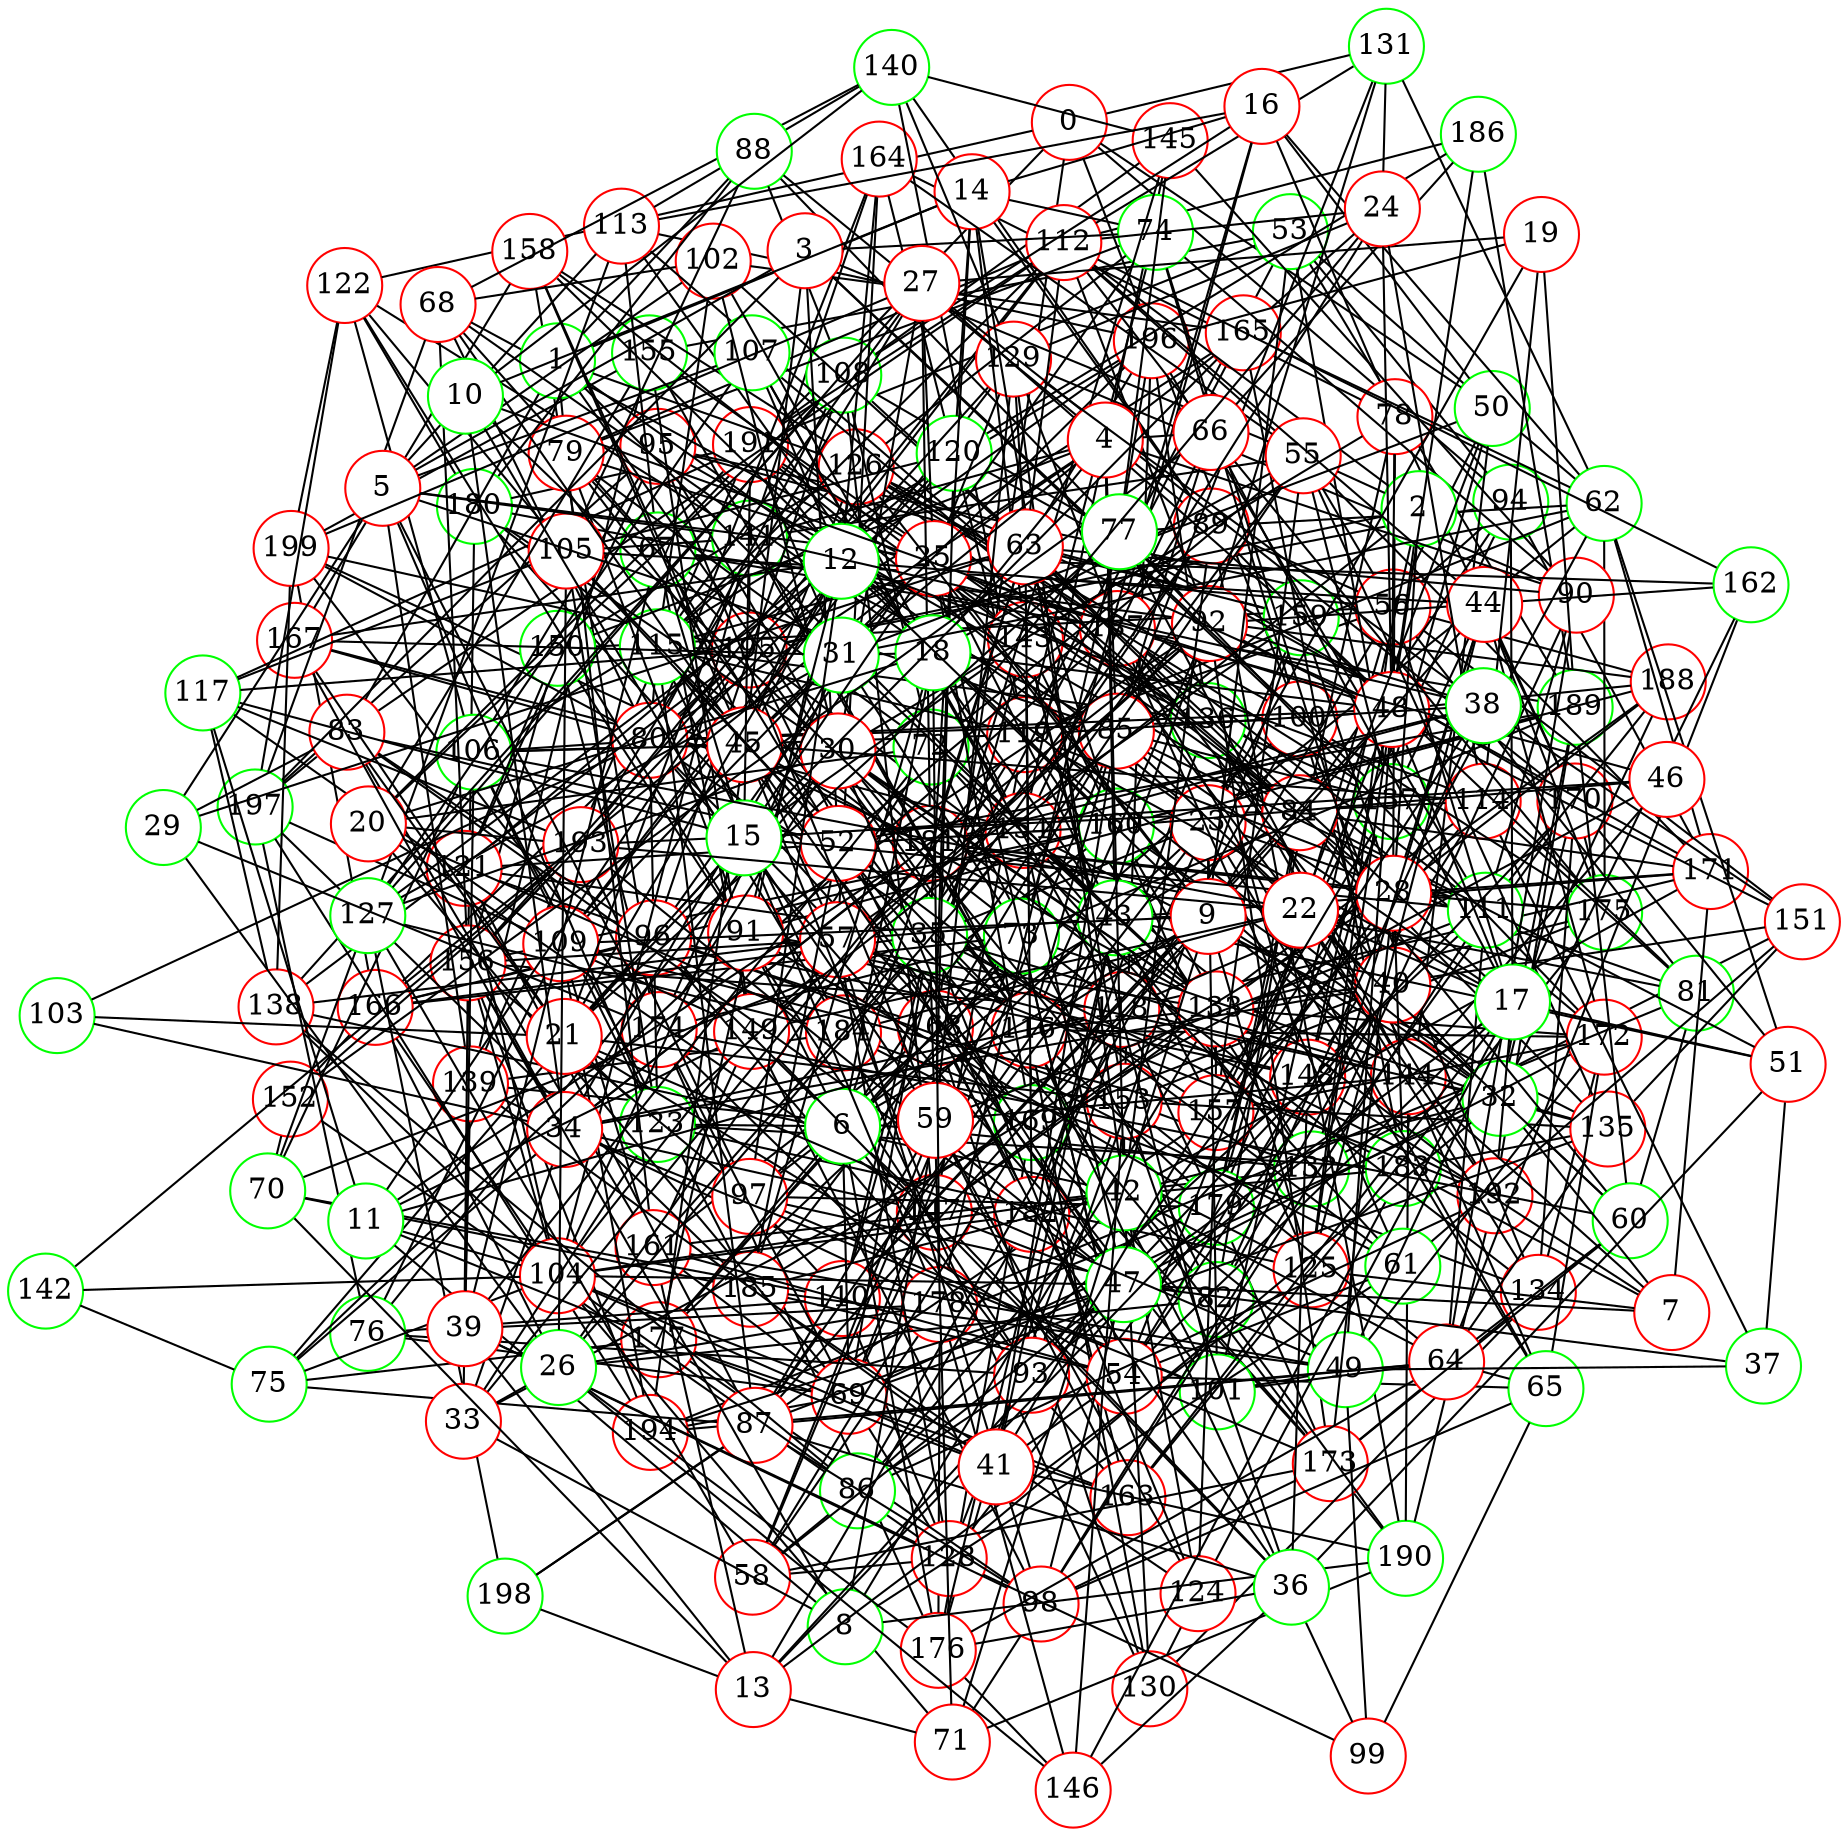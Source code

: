 graph {
graph ["layout"="fdp"]
node ["style"="filled","fillcolor"="white","fixedsize"="true","shape"="circle"]
"0" ["color"="red"]
"50" ["color"="green"]
"148" ["color"="red"]
"195" ["color"="red"]
"199" ["color"="red"]
"53" ["color"="green"]
"119" ["color"="red"]
"132" ["color"="green"]
"160" ["color"="green"]
"166" ["color"="red"]
"184" ["color"="red"]
"188" ["color"="red"]
"189" ["color"="green"]
"192" ["color"="red"]
"161" ["color"="red"]
"168" ["color"="red"]
"173" ["color"="red"]
"179" ["color"="green"]
"194" ["color"="red"]
"197" ["color"="green"]
"190" ["color"="green"]
"177" ["color"="red"]
"151" ["color"="red"]
"153" ["color"="red"]
"196" ["color"="red"]
"175" ["color"="green"]
"181" ["color"="red"]
"154" ["color"="red"]
"167" ["color"="red"]
"170" ["color"="red"]
"139" ["color"="red"]
"178" ["color"="red"]
"155" ["color"="green"]
"156" ["color"="red"]
"193" ["color"="red"]
"180" ["color"="green"]
"187" ["color"="red"]
"191" ["color"="red"]
"164" ["color"="red"]
"140" ["color"="green"]
"145" ["color"="red"]
"144" ["color"="red"]
"147" ["color"="red"]
"183" ["color"="green"]
"137" ["color"="green"]
"143" ["color"="red"]
"169" ["color"="green"]
"176" ["color"="red"]
"158" ["color"="red"]
"174" ["color"="red"]
"94" ["color"="green"]
"171" ["color"="red"]
"157" ["color"="red"]
"198" ["color"="green"]
"172" ["color"="red"]
"56" ["color"="red"]
"78" ["color"="red"]
"81" ["color"="green"]
"114" ["color"="red"]
"159" ["color"="green"]
"182" ["color"="red"]
"150" ["color"="green"]
"89" ["color"="red"]
"125" ["color"="red"]
"95" ["color"="red"]
"121" ["color"="red"]
"106" ["color"="green"]
"185" ["color"="red"]
"122" ["color"="red"]
"141" ["color"="green"]
"123" ["color"="green"]
"62" ["color"="green"]
"131" ["color"="green"]
"165" ["color"="red"]
"67" ["color"="green"]
"113" ["color"="red"]
"68" ["color"="red"]
"80" ["color"="red"]
"100" ["color"="red"]
"134" ["color"="red"]
"126" ["color"="red"]
"103" ["color"="green"]
"108" ["color"="green"]
"138" ["color"="red"]
"115" ["color"="green"]
"136" ["color"="green"]
"118" ["color"="red"]
"102" ["color"="red"]
"149" ["color"="red"]
"72" ["color"="green"]
"82" ["color"="green"]
"97" ["color"="red"]
"101" ["color"="green"]
"110" ["color"="red"]
"128" ["color"="red"]
"152" ["color"="red"]
"84" ["color"="red"]
"135" ["color"="red"]
"1" ["color"="green"]
"83" ["color"="red"]
"96" ["color"="red"]
"163" ["color"="red"]
"112" ["color"="red"]
"162" ["color"="green"]
"186" ["color"="green"]
"116" ["color"="red"]
"130" ["color"="red"]
"133" ["color"="red"]
"23" ["color"="red"]
"32" ["color"="green"]
"69" ["color"="red"]
"85" ["color"="red"]
"111" ["color"="green"]
"76" ["color"="green"]
"93" ["color"="red"]
"109" ["color"="red"]
"129" ["color"="red"]
"117" ["color"="green"]
"120" ["color"="green"]
"40" ["color"="red"]
"54" ["color"="red"]
"65" ["color"="green"]
"98" ["color"="red"]
"99" ["color"="red"]
"73" ["color"="green"]
"61" ["color"="green"]
"74" ["color"="green"]
"90" ["color"="red"]
"79" ["color"="red"]
"91" ["color"="red"]
"92" ["color"="red"]
"42" ["color"="green"]
"64" ["color"="red"]
"87" ["color"="red"]
"104" ["color"="red"]
"142" ["color"="green"]
"49" ["color"="green"]
"86" ["color"="green"]
"124" ["color"="red"]
"60" ["color"="green"]
"35" ["color"="green"]
"70" ["color"="green"]
"71" ["color"="red"]
"88" ["color"="green"]
"105" ["color"="red"]
"43" ["color"="green"]
"51" ["color"="red"]
"57" ["color"="red"]
"14" ["color"="red"]
"16" ["color"="red"]
"2" ["color"="green"]
"48" ["color"="red"]
"55" ["color"="red"]
"28" ["color"="red"]
"107" ["color"="green"]
"127" ["color"="green"]
"44" ["color"="red"]
"3" ["color"="red"]
"52" ["color"="red"]
"5" ["color"="red"]
"25" ["color"="red"]
"27" ["color"="red"]
"30" ["color"="red"]
"29" ["color"="green"]
"63" ["color"="red"]
"45" ["color"="red"]
"47" ["color"="green"]
"58" ["color"="red"]
"59" ["color"="red"]
"4" ["color"="red"]
"18" ["color"="green"]
"20" ["color"="red"]
"31" ["color"="green"]
"34" ["color"="red"]
"75" ["color"="green"]
"66" ["color"="red"]
"6" ["color"="green"]
"9" ["color"="red"]
"12" ["color"="green"]
"21" ["color"="red"]
"77" ["color"="green"]
"7" ["color"="red"]
"8" ["color"="green"]
"33" ["color"="red"]
"11" ["color"="green"]
"10" ["color"="green"]
"13" ["color"="red"]
"39" ["color"="red"]
"15" ["color"="green"]
"46" ["color"="red"]
"17" ["color"="green"]
"22" ["color"="red"]
"19" ["color"="red"]
"24" ["color"="red"]
"26" ["color"="green"]
"146" ["color"="red"]
"36" ["color"="green"]
"37" ["color"="green"]
"38" ["color"="green"]
"41" ["color"="red"]
"0" -- "50"
"0" -- "67"
"0" -- "131"
"0" -- "100"
"0" -- "168"
"0" -- "122"
"0" -- "94"
"50" -- "148"
"50" -- "53"
"50" -- "183"
"50" -- "56"
"50" -- "62"
"148" -- "195"
"195" -- "199"
"53" -- "119"
"53" -- "137"
"53" -- "155"
"53" -- "189"
"53" -- "94"
"53" -- "191"
"119" -- "132"
"119" -- "164"
"119" -- "140"
"119" -- "144"
"119" -- "147"
"119" -- "184"
"132" -- "160"
"132" -- "161"
"132" -- "151"
"132" -- "153"
"132" -- "154"
"132" -- "170"
"132" -- "139"
"160" -- "166"
"160" -- "184"
"160" -- "188"
"160" -- "189"
"166" -- "195"
"166" -- "199"
"189" -- "192"
"161" -- "168"
"168" -- "173"
"168" -- "177"
"173" -- "179"
"173" -- "190"
"179" -- "194"
"194" -- "197"
"190" -- "192"
"153" -- "196"
"153" -- "175"
"175" -- "181"
"181" -- "199"
"154" -- "192"
"154" -- "161"
"154" -- "167"
"154" -- "181"
"170" -- "175"
"139" -- "178"
"139" -- "184"
"139" -- "155"
"139" -- "156"
"139" -- "191"
"155" -- "199"
"156" -- "160"
"156" -- "193"
"156" -- "194"
"156" -- "180"
"180" -- "187"
"180" -- "191"
"187" -- "189"
"140" -- "145"
"145" -- "154"
"145" -- "191"
"144" -- "190"
"147" -- "183"
"137" -- "179"
"137" -- "143"
"143" -- "160"
"143" -- "169"
"143" -- "158"
"143" -- "191"
"169" -- "173"
"169" -- "176"
"169" -- "180"
"176" -- "178"
"158" -- "160"
"158" -- "167"
"158" -- "187"
"158" -- "174"
"174" -- "199"
"174" -- "176"
"174" -- "178"
"174" -- "187"
"94" -- "195"
"94" -- "171"
"94" -- "157"
"157" -- "198"
"157" -- "172"
"172" -- "187"
"56" -- "78"
"56" -- "81"
"56" -- "179"
"56" -- "150"
"56" -- "119"
"56" -- "151"
"56" -- "89"
"56" -- "188"
"56" -- "125"
"56" -- "94"
"56" -- "95"
"78" -- "179"
"78" -- "164"
"78" -- "170"
"81" -- "114"
"81" -- "178"
"81" -- "181"
"81" -- "159"
"114" -- "193"
"114" -- "147"
"114" -- "148"
"114" -- "157"
"159" -- "182"
"182" -- "195"
"150" -- "156"
"150" -- "174"
"89" -- "140"
"89" -- "143"
"89" -- "184"
"89" -- "190"
"125" -- "160"
"125" -- "184"
"95" -- "197"
"95" -- "121"
"95" -- "106"
"95" -- "159"
"121" -- "160"
"121" -- "150"
"121" -- "153"
"106" -- "196"
"106" -- "119"
"106" -- "185"
"106" -- "122"
"106" -- "123"
"185" -- "197"
"122" -- "180"
"122" -- "197"
"122" -- "199"
"122" -- "141"
"141" -- "195"
"141" -- "164"
"123" -- "183"
"123" -- "125"
"62" -- "131"
"62" -- "165"
"62" -- "119"
"62" -- "89"
"62" -- "171"
"62" -- "175"
"165" -- "195"
"165" -- "183"
"67" -- "113"
"67" -- "68"
"67" -- "149"
"67" -- "72"
"67" -- "187"
"67" -- "188"
"113" -- "196"
"113" -- "140"
"68" -- "80"
"68" -- "197"
"68" -- "102"
"68" -- "136"
"68" -- "140"
"68" -- "156"
"80" -- "195"
"80" -- "100"
"80" -- "164"
"80" -- "103"
"80" -- "167"
"80" -- "199"
"80" -- "168"
"80" -- "106"
"80" -- "108"
"80" -- "115"
"80" -- "123"
"80" -- "157"
"100" -- "144"
"100" -- "134"
"100" -- "188"
"100" -- "126"
"100" -- "175"
"134" -- "184"
"134" -- "170"
"134" -- "172"
"134" -- "173"
"126" -- "177"
"126" -- "150"
"126" -- "137"
"108" -- "147"
"108" -- "138"
"108" -- "170"
"108" -- "187"
"138" -- "195"
"138" -- "199"
"115" -- "195"
"115" -- "136"
"115" -- "169"
"115" -- "180"
"115" -- "118"
"115" -- "119"
"115" -- "184"
"115" -- "126"
"136" -- "144"
"136" -- "192"
"136" -- "148"
"136" -- "196"
"136" -- "182"
"136" -- "191"
"118" -- "176"
"118" -- "192"
"118" -- "179"
"118" -- "171"
"118" -- "156"
"118" -- "143"
"102" -- "115"
"102" -- "165"
"102" -- "187"
"149" -- "161"
"149" -- "197"
"149" -- "155"
"72" -- "82"
"72" -- "149"
"72" -- "89"
"72" -- "108"
"82" -- "97"
"82" -- "84"
"82" -- "190"
"97" -- "193"
"97" -- "179"
"97" -- "100"
"97" -- "101"
"97" -- "156"
"97" -- "110"
"101" -- "181"
"101" -- "168"
"101" -- "143"
"110" -- "128"
"110" -- "143"
"128" -- "152"
"128" -- "153"
"152" -- "193"
"152" -- "166"
"84" -- "135"
"84" -- "168"
"84" -- "171"
"84" -- "110"
"84" -- "113"
"84" -- "179"
"84" -- "155"
"84" -- "94"
"84" -- "126"
"84" -- "95"
"135" -- "144"
"135" -- "151"
"135" -- "183"
"135" -- "153"
"135" -- "154"
"1" -- "83"
"1" -- "116"
"1" -- "23"
"1" -- "88"
"1" -- "43"
"1" -- "14"
"1" -- "126"
"1" -- "79"
"83" -- "96"
"83" -- "112"
"83" -- "161"
"83" -- "197"
"96" -- "163"
"96" -- "148"
"96" -- "166"
"96" -- "168"
"96" -- "108"
"163" -- "177"
"163" -- "169"
"163" -- "175"
"112" -- "193"
"112" -- "162"
"112" -- "131"
"112" -- "195"
"112" -- "115"
"112" -- "186"
"112" -- "191"
"186" -- "189"
"116" -- "130"
"116" -- "195"
"116" -- "133"
"116" -- "172"
"116" -- "141"
"116" -- "179"
"116" -- "155"
"130" -- "134"
"130" -- "168"
"130" -- "184"
"133" -- "172"
"133" -- "175"
"133" -- "147"
"133" -- "180"
"133" -- "151"
"133" -- "154"
"133" -- "188"
"133" -- "157"
"23" -- "32"
"23" -- "65"
"23" -- "81"
"23" -- "177"
"23" -- "35"
"23" -- "101"
"23" -- "62"
"23" -- "110"
"23" -- "191"
"32" -- "128"
"32" -- "160"
"32" -- "162"
"32" -- "69"
"32" -- "135"
"32" -- "40"
"32" -- "73"
"32" -- "42"
"32" -- "170"
"32" -- "85"
"32" -- "118"
"32" -- "60"
"32" -- "189"
"69" -- "128"
"69" -- "161"
"69" -- "194"
"69" -- "147"
"69" -- "85"
"69" -- "135"
"69" -- "76"
"69" -- "174"
"85" -- "131"
"85" -- "168"
"85" -- "137"
"85" -- "141"
"85" -- "111"
"85" -- "116"
"111" -- "148"
"111" -- "196"
"111" -- "119"
"111" -- "187"
"111" -- "188"
"76" -- "197"
"76" -- "93"
"76" -- "109"
"76" -- "110"
"93" -- "144"
"93" -- "150"
"93" -- "170"
"93" -- "159"
"109" -- "129"
"109" -- "161"
"109" -- "194"
"109" -- "117"
"109" -- "120"
"109" -- "157"
"129" -- "187"
"129" -- "140"
"129" -- "156"
"117" -- "193"
"117" -- "195"
"117" -- "138"
"117" -- "191"
"120" -- "168"
"120" -- "121"
"120" -- "186"
"120" -- "171"
"120" -- "156"
"40" -- "128"
"40" -- "82"
"40" -- "54"
"40" -- "169"
"40" -- "74"
"40" -- "187"
"40" -- "78"
"54" -- "65"
"54" -- "161"
"54" -- "168"
"54" -- "73"
"54" -- "173"
"54" -- "148"
"54" -- "185"
"54" -- "61"
"65" -- "144"
"65" -- "98"
"65" -- "99"
"65" -- "187"
"65" -- "172"
"98" -- "177"
"98" -- "132"
"98" -- "149"
"98" -- "173"
"98" -- "111"
"99" -- "128"
"99" -- "116"
"73" -- "177"
"73" -- "166"
"73" -- "185"
"73" -- "189"
"73" -- "174"
"61" -- "151"
"61" -- "72"
"61" -- "168"
"61" -- "187"
"74" -- "96"
"74" -- "100"
"74" -- "119"
"74" -- "90"
"74" -- "126"
"74" -- "79"
"90" -- "129"
"90" -- "145"
"90" -- "132"
"90" -- "111"
"79" -- "112"
"79" -- "161"
"79" -- "195"
"79" -- "91"
"91" -- "144"
"91" -- "179"
"91" -- "148"
"91" -- "133"
"91" -- "122"
"91" -- "92"
"91" -- "189"
"92" -- "162"
"92" -- "131"
"92" -- "169"
"92" -- "173"
"92" -- "112"
"92" -- "116"
"92" -- "149"
"92" -- "151"
"92" -- "123"
"42" -- "64"
"42" -- "129"
"42" -- "130"
"42" -- "104"
"42" -- "138"
"42" -- "171"
"42" -- "173"
"42" -- "49"
"42" -- "86"
"42" -- "89"
"42" -- "153"
"42" -- "185"
"42" -- "124"
"64" -- "176"
"64" -- "65"
"64" -- "162"
"64" -- "194"
"64" -- "101"
"64" -- "87"
"64" -- "135"
"64" -- "153"
"64" -- "90"
"64" -- "111"
"87" -- "98"
"87" -- "115"
"87" -- "198"
"87" -- "121"
"87" -- "110"
"104" -- "163"
"104" -- "166"
"104" -- "138"
"104" -- "141"
"104" -- "142"
"104" -- "149"
"104" -- "182"
"104" -- "121"
"104" -- "156"
"142" -- "193"
"49" -- "161"
"49" -- "99"
"49" -- "101"
"49" -- "185"
"49" -- "172"
"49" -- "188"
"86" -- "192"
"86" -- "100"
"86" -- "148"
"86" -- "104"
"86" -- "138"
"86" -- "93"
"124" -- "130"
"124" -- "185"
"124" -- "157"
"60" -- "64"
"60" -- "81"
"60" -- "84"
"60" -- "134"
"60" -- "173"
"60" -- "189"
"60" -- "174"
"35" -- "69"
"35" -- "165"
"35" -- "70"
"35" -- "166"
"35" -- "71"
"35" -- "110"
"35" -- "79"
"35" -- "144"
"35" -- "145"
"35" -- "116"
"35" -- "183"
"35" -- "89"
"35" -- "121"
"35" -- "124"
"70" -- "113"
"70" -- "152"
"70" -- "185"
"70" -- "106"
"70" -- "110"
"71" -- "98"
"71" -- "104"
"71" -- "190"
"88" -- "180"
"88" -- "89"
"88" -- "105"
"88" -- "92"
"88" -- "108"
"105" -- "116"
"105" -- "117"
"105" -- "120"
"105" -- "122"
"105" -- "123"
"105" -- "141"
"43" -- "97"
"43" -- "72"
"43" -- "171"
"43" -- "176"
"43" -- "113"
"43" -- "51"
"43" -- "87"
"43" -- "57"
"43" -- "157"
"51" -- "84"
"51" -- "170"
"51" -- "62"
"57" -- "128"
"57" -- "192"
"57" -- "98"
"57" -- "164"
"57" -- "138"
"57" -- "156"
"57" -- "158"
"57" -- "159"
"14" -- "16"
"14" -- "35"
"14" -- "120"
"14" -- "89"
"14" -- "153"
"14" -- "74"
"14" -- "143"
"16" -- "113"
"16" -- "50"
"16" -- "73"
"16" -- "187"
"16" -- "108"
"16" -- "62"
"16" -- "78"
"2" -- "48"
"2" -- "112"
"2" -- "195"
"2" -- "101"
"2" -- "149"
"2" -- "55"
"2" -- "28"
"48" -- "78"
"48" -- "110"
"48" -- "79"
"48" -- "80"
"48" -- "49"
"48" -- "148"
"48" -- "54"
"48" -- "89"
"48" -- "186"
"48" -- "125"
"48" -- "126"
"55" -- "164"
"55" -- "135"
"55" -- "137"
"55" -- "171"
"55" -- "141"
"55" -- "112"
"55" -- "56"
"55" -- "154"
"55" -- "157"
"28" -- "107"
"28" -- "171"
"28" -- "44"
"28" -- "173"
"28" -- "175"
"28" -- "181"
"28" -- "118"
"28" -- "183"
"28" -- "185"
"28" -- "188"
"28" -- "93"
"28" -- "62"
"28" -- "159"
"107" -- "118"
"107" -- "154"
"107" -- "127"
"127" -- "198"
"127" -- "184"
"44" -- "112"
"44" -- "132"
"44" -- "105"
"44" -- "137"
"44" -- "169"
"44" -- "170"
"44" -- "172"
"44" -- "125"
"44" -- "175"
"3" -- "52"
"3" -- "100"
"3" -- "5"
"3" -- "197"
"3" -- "55"
"3" -- "137"
"3" -- "74"
"3" -- "45"
"52" -- "82"
"52" -- "67"
"52" -- "83"
"52" -- "115"
"52" -- "55"
"52" -- "105"
"52" -- "185"
"52" -- "61"
"52" -- "189"
"5" -- "113"
"5" -- "85"
"5" -- "102"
"5" -- "25"
"5" -- "107"
"5" -- "123"
"5" -- "139"
"5" -- "29"
"5" -- "141"
"5" -- "174"
"25" -- "129"
"25" -- "162"
"25" -- "54"
"25" -- "166"
"25" -- "169"
"25" -- "27"
"25" -- "43"
"25" -- "109"
"27" -- "193"
"27" -- "115"
"27" -- "181"
"27" -- "199"
"27" -- "170"
"27" -- "30"
"27" -- "127"
"27" -- "159"
"30" -- "133"
"30" -- "102"
"30" -- "134"
"30" -- "182"
"30" -- "153"
"30" -- "76"
"30" -- "78"
"30" -- "174"
"30" -- "95"
"30" -- "127"
"29" -- "83"
"29" -- "174"
"29" -- "63"
"63" -- "160"
"63" -- "129"
"63" -- "196"
"63" -- "112"
"63" -- "115"
"63" -- "84"
"63" -- "181"
"63" -- "182"
"63" -- "90"
"63" -- "159"
"45" -- "194"
"45" -- "68"
"45" -- "196"
"45" -- "133"
"45" -- "106"
"45" -- "47"
"45" -- "114"
"45" -- "147"
"45" -- "126"
"45" -- "158"
"47" -- "193"
"47" -- "98"
"47" -- "194"
"47" -- "104"
"47" -- "172"
"47" -- "80"
"47" -- "83"
"47" -- "147"
"47" -- "52"
"47" -- "87"
"47" -- "58"
"47" -- "154"
"58" -- "128"
"58" -- "178"
"58" -- "86"
"58" -- "73"
"58" -- "169"
"58" -- "59"
"58" -- "173"
"58" -- "127"
"59" -- "144"
"59" -- "129"
"59" -- "163"
"59" -- "87"
"59" -- "120"
"59" -- "124"
"59" -- "95"
"59" -- "111"
"4" -- "80"
"4" -- "18"
"4" -- "66"
"4" -- "85"
"4" -- "165"
"4" -- "150"
"4" -- "25"
"4" -- "42"
"4" -- "90"
"4" -- "43"
"4" -- "141"
"4" -- "31"
"18" -- "32"
"18" -- "48"
"18" -- "178"
"18" -- "20"
"18" -- "68"
"18" -- "102"
"18" -- "55"
"18" -- "185"
"18" -- "154"
"18" -- "31"
"20" -- "193"
"20" -- "147"
"20" -- "69"
"20" -- "72"
"20" -- "184"
"20" -- "155"
"20" -- "108"
"20" -- "191"
"31" -- "34"
"31" -- "133"
"31" -- "167"
"31" -- "104"
"31" -- "73"
"31" -- "45"
"31" -- "79"
"31" -- "50"
"31" -- "62"
"31" -- "127"
"31" -- "191"
"34" -- "101"
"34" -- "103"
"34" -- "167"
"34" -- "40"
"34" -- "75"
"34" -- "147"
"34" -- "181"
"34" -- "118"
"34" -- "92"
"34" -- "156"
"75" -- "96"
"75" -- "177"
"75" -- "87"
"75" -- "104"
"75" -- "91"
"75" -- "142"
"66" -- "112"
"66" -- "85"
"66" -- "152"
"66" -- "154"
"66" -- "186"
"66" -- "175"
"6" -- "96"
"6" -- "176"
"6" -- "177"
"6" -- "18"
"6" -- "147"
"6" -- "69"
"6" -- "55"
"6" -- "9"
"6" -- "91"
"6" -- "123"
"6" -- "93"
"6" -- "63"
"9" -- "32"
"9" -- "71"
"9" -- "43"
"9" -- "12"
"9" -- "109"
"9" -- "144"
"9" -- "116"
"9" -- "53"
"9" -- "23"
"9" -- "87"
"9" -- "56"
"9" -- "25"
"9" -- "125"
"9" -- "126"
"12" -- "97"
"12" -- "164"
"12" -- "196"
"12" -- "167"
"12" -- "107"
"12" -- "45"
"12" -- "114"
"12" -- "21"
"12" -- "56"
"12" -- "91"
"12" -- "127"
"12" -- "191"
"21" -- "49"
"21" -- "83"
"21" -- "54"
"21" -- "103"
"21" -- "167"
"21" -- "153"
"21" -- "123"
"21" -- "77"
"21" -- "141"
"21" -- "30"
"77" -- "144"
"77" -- "145"
"77" -- "178"
"77" -- "196"
"77" -- "89"
"77" -- "172"
"7" -- "32"
"7" -- "144"
"7" -- "148"
"7" -- "183"
"7" -- "171"
"7" -- "125"
"7" -- "47"
"8" -- "33"
"8" -- "133"
"8" -- "11"
"8" -- "59"
"8" -- "156"
"8" -- "61"
"8" -- "190"
"33" -- "34"
"33" -- "119"
"33" -- "169"
"33" -- "123"
"33" -- "156"
"11" -- "177"
"11" -- "195"
"11" -- "117"
"11" -- "149"
"11" -- "181"
"11" -- "118"
"11" -- "104"
"10" -- "34"
"10" -- "181"
"10" -- "184"
"10" -- "187"
"10" -- "140"
"10" -- "14"
"13" -- "161"
"13" -- "179"
"13" -- "70"
"13" -- "182"
"13" -- "198"
"13" -- "39"
"13" -- "71"
"13" -- "125"
"13" -- "47"
"39" -- "128"
"39" -- "98"
"39" -- "178"
"39" -- "67"
"39" -- "72"
"39" -- "106"
"39" -- "139"
"15" -- "96"
"15" -- "67"
"15" -- "165"
"15" -- "46"
"15" -- "174"
"15" -- "111"
"15" -- "143"
"15" -- "178"
"15" -- "21"
"15" -- "117"
"15" -- "25"
"15" -- "59"
"15" -- "191"
"46" -- "144"
"46" -- "160"
"46" -- "169"
"46" -- "187"
"17" -- "192"
"17" -- "66"
"17" -- "163"
"17" -- "47"
"17" -- "48"
"17" -- "144"
"17" -- "51"
"17" -- "85"
"17" -- "22"
"17" -- "54"
"17" -- "119"
"17" -- "56"
"17" -- "124"
"17" -- "94"
"17" -- "63"
"22" -- "192"
"22" -- "193"
"22" -- "50"
"22" -- "149"
"22" -- "134"
"22" -- "184"
"22" -- "106"
"22" -- "60"
"22" -- "63"
"19" -- "114"
"19" -- "196"
"19" -- "23"
"19" -- "27"
"19" -- "189"
"24" -- "48"
"24" -- "112"
"24" -- "129"
"24" -- "114"
"24" -- "131"
"24" -- "165"
"24" -- "72"
"24" -- "187"
"26" -- "176"
"26" -- "33"
"26" -- "82"
"26" -- "146"
"26" -- "178"
"26" -- "181"
"26" -- "166"
"26" -- "105"
"26" -- "154"
"26" -- "29"
"146" -- "176"
"146" -- "178"
"146" -- "183"
"146" -- "153"
"36" -- "176"
"36" -- "146"
"36" -- "51"
"36" -- "147"
"36" -- "148"
"36" -- "149"
"36" -- "182"
"36" -- "87"
"36" -- "153"
"37" -- "49"
"37" -- "114"
"37" -- "51"
"37" -- "47"
"38" -- "129"
"38" -- "82"
"38" -- "181"
"38" -- "119"
"38" -- "151"
"38" -- "154"
"38" -- "92"
"38" -- "141"
"38" -- "157"
"41" -- "177"
"41" -- "85"
"41" -- "54"
"41" -- "104"
"41" -- "137"
"41" -- "43"
"41" -- "139"
"41" -- "190"
}